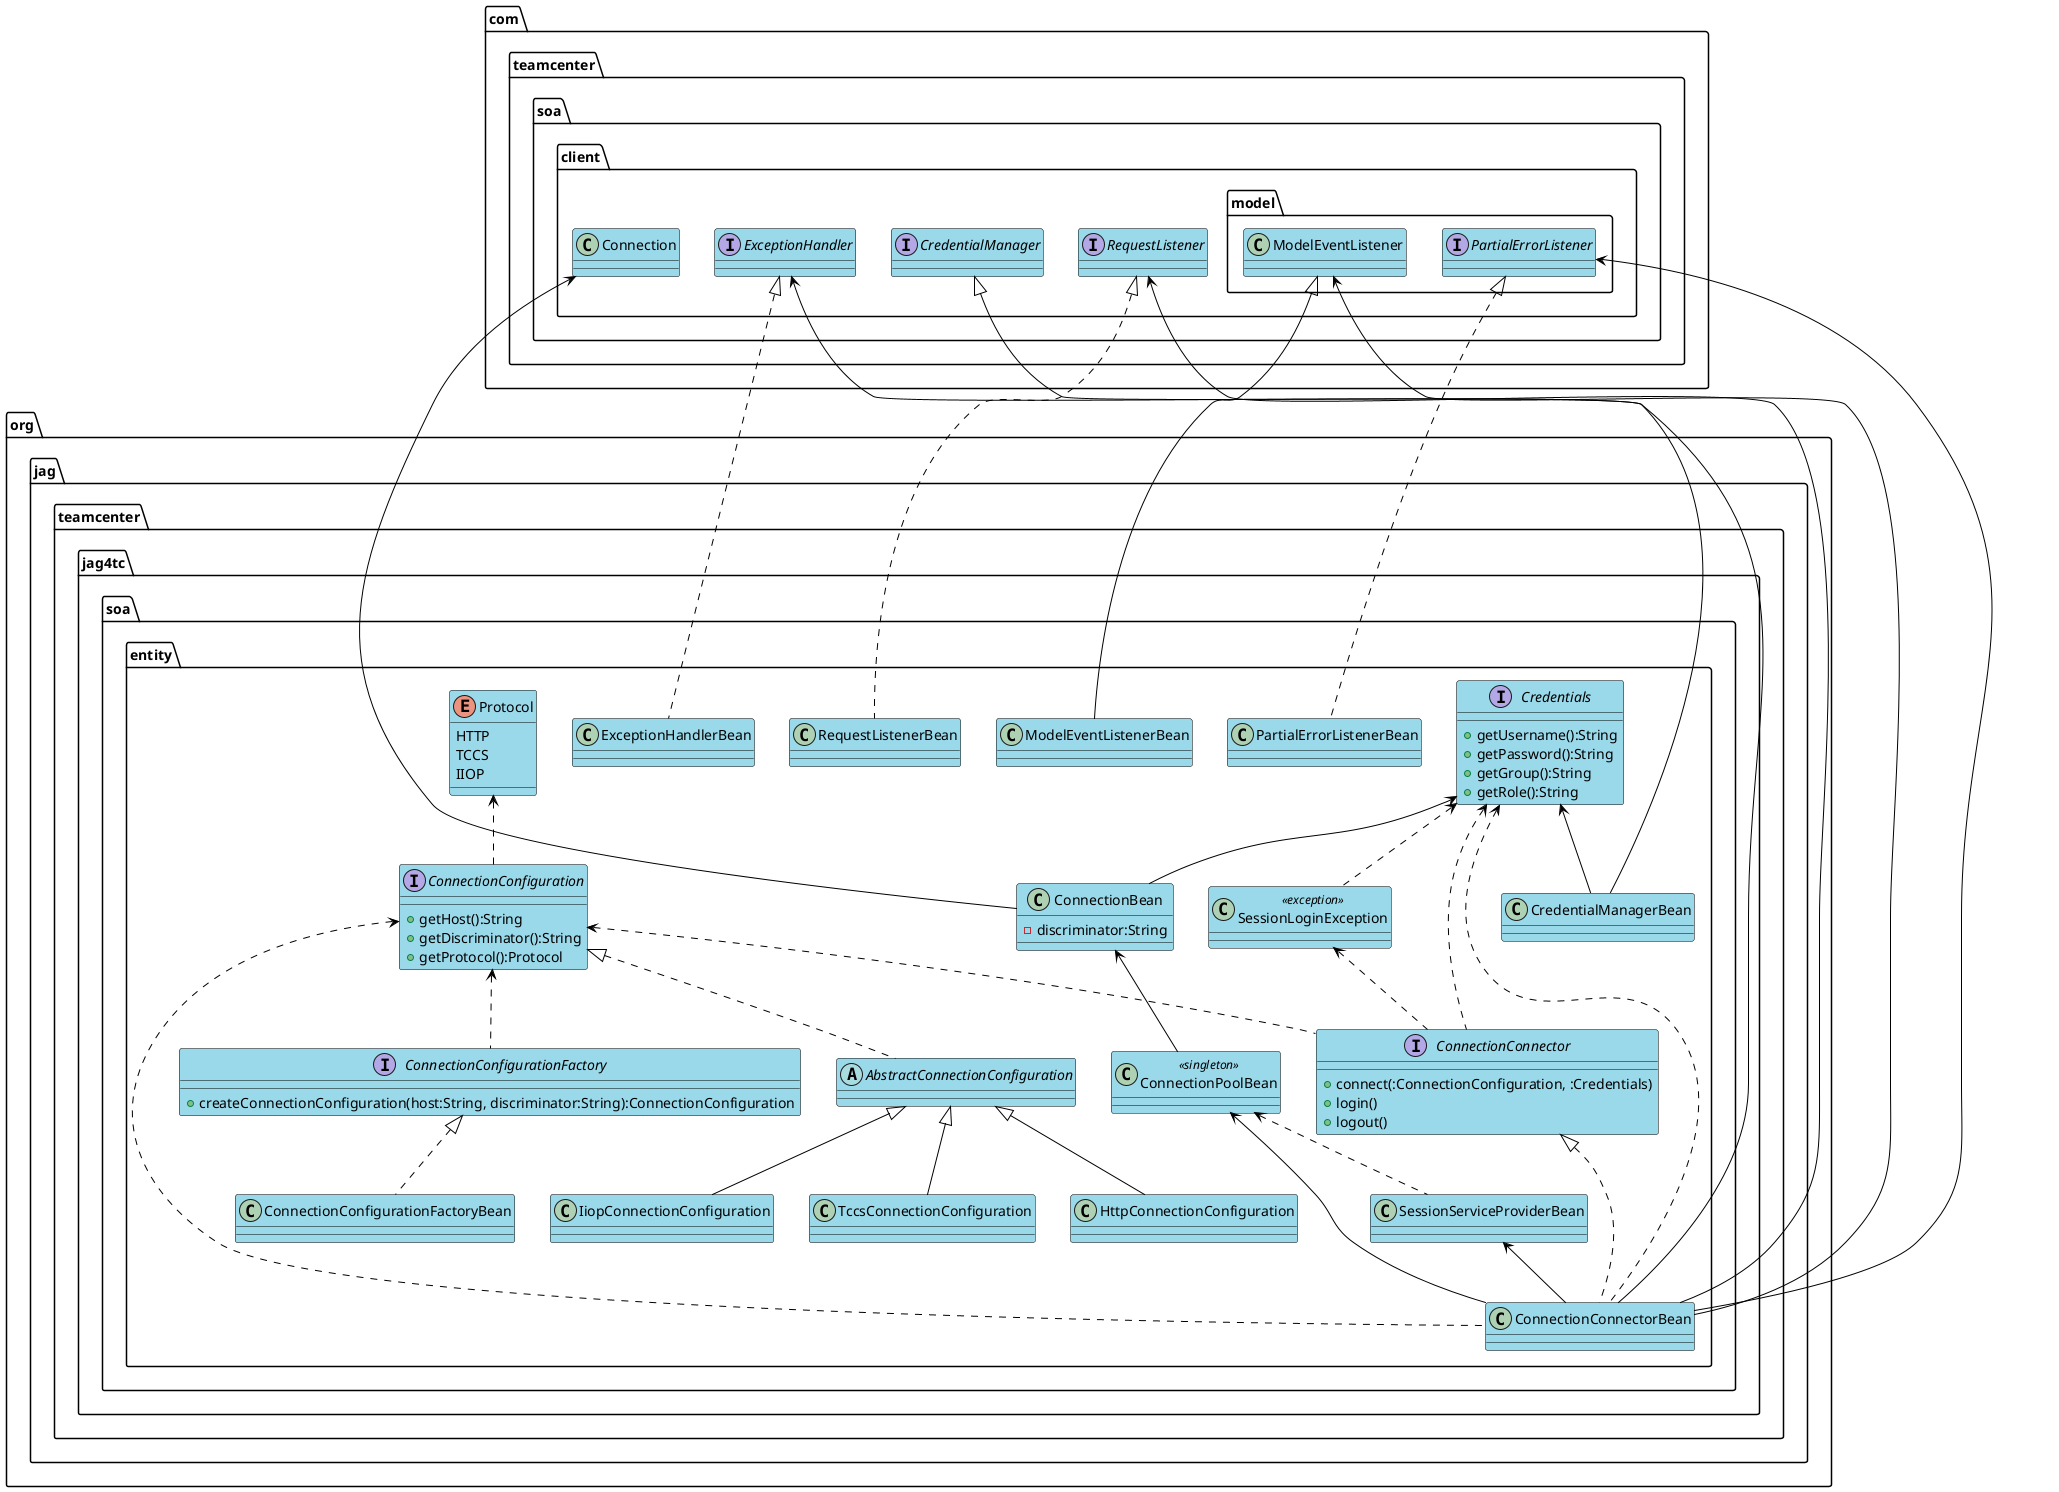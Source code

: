 @startuml
skinparam class {
    BackgroundColor #99D9EA
    BorderColor black
    ArrowColor black
}

namespace com.teamcenter.soa.client {
    class Connection
    interface ExceptionHandler
    interface RequestListener
    interface CredentialManager

    namespace model {
        class ModelEventListener
        interface PartialErrorListener
    }
}

namespace org.jag.teamcenter.jag4tc.soa.entity {
    interface ConnectionConfiguration {
        +getHost():String
        +getDiscriminator():String
        +getProtocol():Protocol
    }
    abstract AbstractConnectionConfiguration
    class HttpConnectionConfiguration
    class IiopConnectionConfiguration
    class TccsConnectionConfiguration

    class ConnectionBean {
        -discriminator:String
    }

    interface ConnectionConfigurationFactory {
        +createConnectionConfiguration(host:String, discriminator:String):ConnectionConfiguration
    }
    class ConnectionConfigurationFactoryBean

    interface ConnectionConnector {
        +connect(:ConnectionConfiguration, :Credentials)
        +login()
        +logout()
    }
    class ConnectionConnectorBean

    class ConnectionPoolBean <<singleton>>

    class CredentialManagerBean

    interface Credentials {
        +getUsername():String
        +getPassword():String
        +getGroup():String
        +getRole():String
    }

    class ExceptionHandlerBean
    class ModelEventListenerBean
    class PartialErrorListenerBean
    class RequestListenerBean

    class SessionLoginException <<exception>>

    class SessionServiceProviderBean #99D9EA

    enum Protocol {
        HTTP
        TCCS
        IIOP
    }


    ConnectionConfiguration <|.. AbstractConnectionConfiguration

    Credentials <-- ConnectionBean
    com.teamcenter.soa.client.Connection <-- ConnectionBean

    Protocol <.. ConnectionConfiguration

    ConnectionConfiguration <.. ConnectionConfigurationFactory

    ConnectionConfigurationFactory <|.. ConnectionConfigurationFactoryBean

    Credentials <.. ConnectionConnector
    ConnectionConfiguration <.. ConnectionConnector
    SessionLoginException <.. ConnectionConnector

    ConnectionConnector <|.. ConnectionConnectorBean
    ConnectionPoolBean <-- ConnectionConnectorBean
    SessionServiceProviderBean <-- ConnectionConnectorBean
    com.teamcenter.soa.client.ExceptionHandler <-- ConnectionConnectorBean
    com.teamcenter.soa.client.model.PartialErrorListener <-- ConnectionConnectorBean
    com.teamcenter.soa.client.model.ModelEventListener <-- ConnectionConnectorBean
    com.teamcenter.soa.client.RequestListener <-- ConnectionConnectorBean
    ConnectionConfiguration <.. ConnectionConnectorBean
    Credentials <.. ConnectionConnectorBean

    ConnectionBean <-- ConnectionPoolBean

    Credentials <-- CredentialManagerBean
    com.teamcenter.soa.client.CredentialManager <|-- CredentialManagerBean

    com.teamcenter.soa.client.ExceptionHandler <|.. ExceptionHandlerBean

    AbstractConnectionConfiguration <|-- HttpConnectionConfiguration
    AbstractConnectionConfiguration <|-- IiopConnectionConfiguration

    com.teamcenter.soa.client.model.ModelEventListener <|-- ModelEventListenerBean
    com.teamcenter.soa.client.model.PartialErrorListener <|.. PartialErrorListenerBean
    com.teamcenter.soa.client.RequestListener <|.. RequestListenerBean

    Credentials <.. SessionLoginException

    ConnectionPoolBean <.. SessionServiceProviderBean

    AbstractConnectionConfiguration <|-- TccsConnectionConfiguration
}



@enduml
